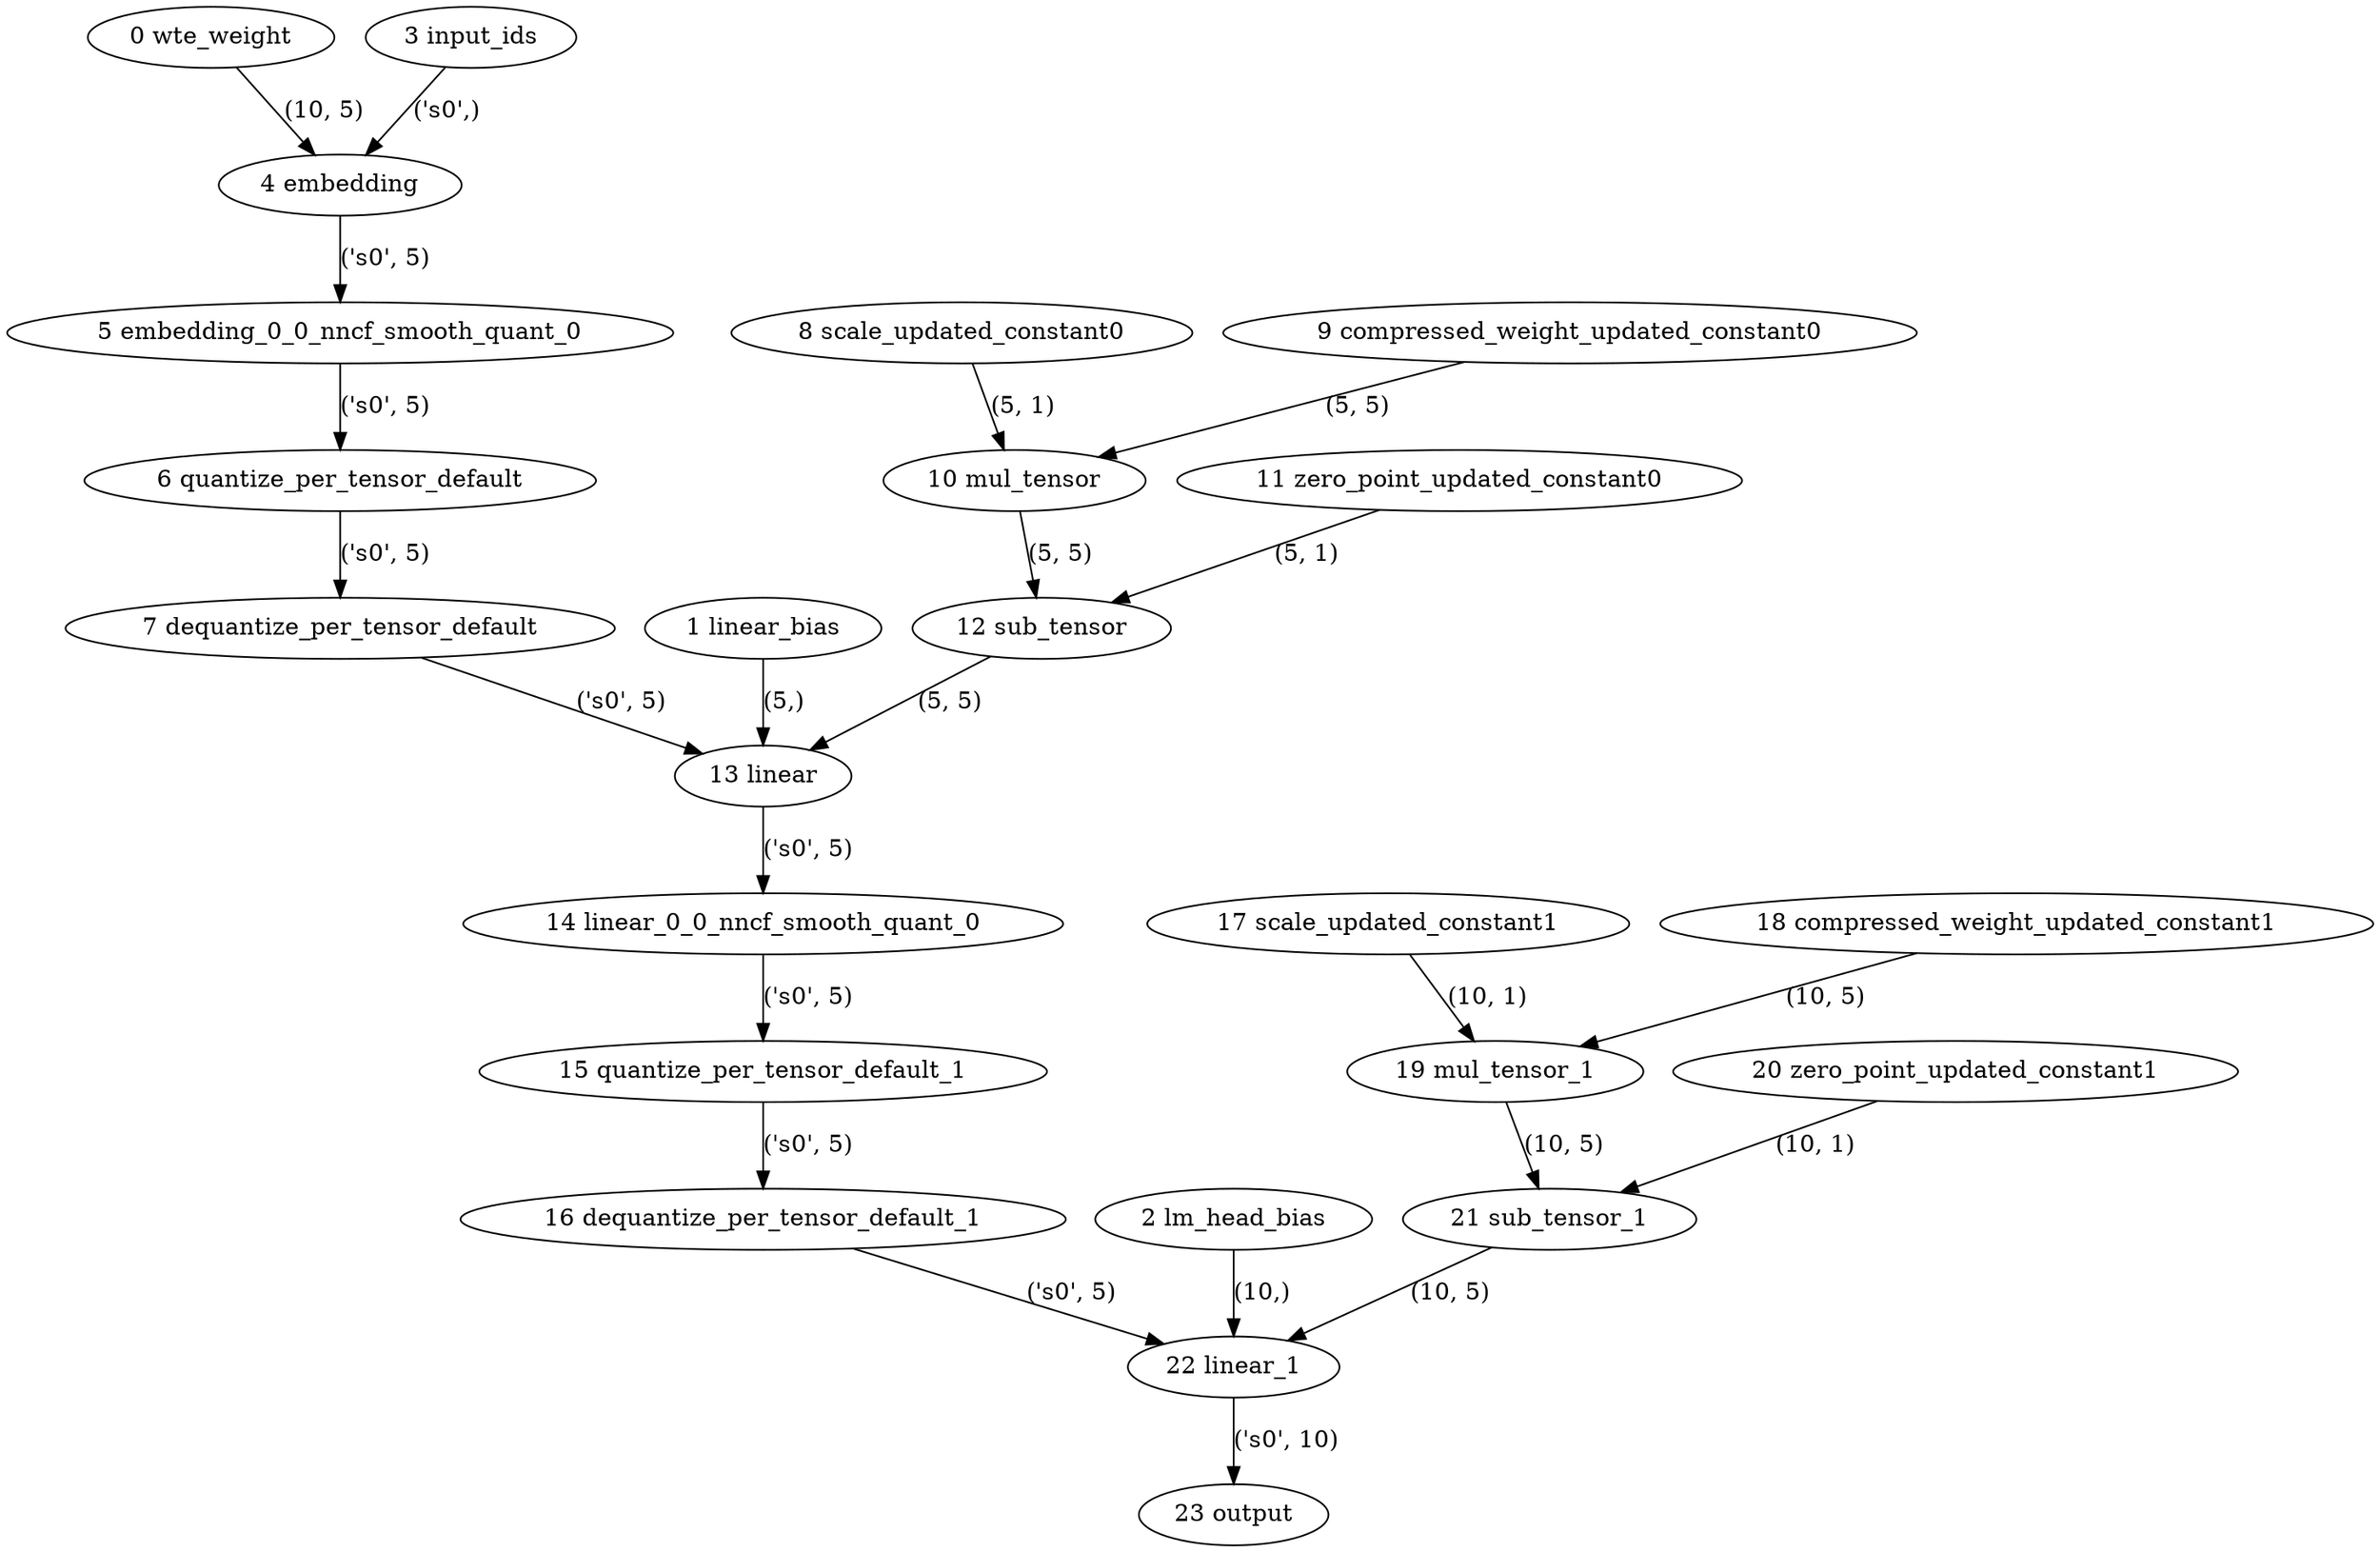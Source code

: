 strict digraph  {
"0 wte_weight" [id=0, type=get_attr];
"1 linear_bias" [id=1, type=get_attr];
"2 lm_head_bias" [id=2, type=get_attr];
"3 input_ids" [id=3, type=input];
"4 embedding" [id=4, type=embedding];
"5 embedding_0_0_nncf_smooth_quant_0" [id=5, type=call_module];
"6 quantize_per_tensor_default" [id=6, type=quantize_per_tensor];
"7 dequantize_per_tensor_default" [id=7, type=dequantize_per_tensor];
"8 scale_updated_constant0" [id=8, type=get_attr];
"9 compressed_weight_updated_constant0" [id=9, type=get_attr];
"10 mul_tensor" [id=10, type=mul];
"11 zero_point_updated_constant0" [id=11, type=get_attr];
"12 sub_tensor" [id=12, type=sub];
"13 linear" [id=13, type=linear];
"14 linear_0_0_nncf_smooth_quant_0" [id=14, type=call_module];
"15 quantize_per_tensor_default_1" [id=15, type=quantize_per_tensor];
"16 dequantize_per_tensor_default_1" [id=16, type=dequantize_per_tensor];
"17 scale_updated_constant1" [id=17, type=get_attr];
"18 compressed_weight_updated_constant1" [id=18, type=get_attr];
"19 mul_tensor_1" [id=19, type=mul];
"20 zero_point_updated_constant1" [id=20, type=get_attr];
"21 sub_tensor_1" [id=21, type=sub];
"22 linear_1" [id=22, type=linear];
"23 output" [id=23, type=output];
"0 wte_weight" -> "4 embedding"  [label="(10, 5)", style=solid];
"1 linear_bias" -> "13 linear"  [label="(5,)", style=solid];
"2 lm_head_bias" -> "22 linear_1"  [label="(10,)", style=solid];
"3 input_ids" -> "4 embedding"  [label="('s0',)", style=solid];
"4 embedding" -> "5 embedding_0_0_nncf_smooth_quant_0"  [label="('s0', 5)", style=solid];
"5 embedding_0_0_nncf_smooth_quant_0" -> "6 quantize_per_tensor_default"  [label="('s0', 5)", style=solid];
"6 quantize_per_tensor_default" -> "7 dequantize_per_tensor_default"  [label="('s0', 5)", style=solid];
"7 dequantize_per_tensor_default" -> "13 linear"  [label="('s0', 5)", style=solid];
"8 scale_updated_constant0" -> "10 mul_tensor"  [label="(5, 1)", style=solid];
"9 compressed_weight_updated_constant0" -> "10 mul_tensor"  [label="(5, 5)", style=solid];
"10 mul_tensor" -> "12 sub_tensor"  [label="(5, 5)", style=solid];
"11 zero_point_updated_constant0" -> "12 sub_tensor"  [label="(5, 1)", style=solid];
"12 sub_tensor" -> "13 linear"  [label="(5, 5)", style=solid];
"13 linear" -> "14 linear_0_0_nncf_smooth_quant_0"  [label="('s0', 5)", style=solid];
"14 linear_0_0_nncf_smooth_quant_0" -> "15 quantize_per_tensor_default_1"  [label="('s0', 5)", style=solid];
"15 quantize_per_tensor_default_1" -> "16 dequantize_per_tensor_default_1"  [label="('s0', 5)", style=solid];
"16 dequantize_per_tensor_default_1" -> "22 linear_1"  [label="('s0', 5)", style=solid];
"17 scale_updated_constant1" -> "19 mul_tensor_1"  [label="(10, 1)", style=solid];
"18 compressed_weight_updated_constant1" -> "19 mul_tensor_1"  [label="(10, 5)", style=solid];
"19 mul_tensor_1" -> "21 sub_tensor_1"  [label="(10, 5)", style=solid];
"20 zero_point_updated_constant1" -> "21 sub_tensor_1"  [label="(10, 1)", style=solid];
"21 sub_tensor_1" -> "22 linear_1"  [label="(10, 5)", style=solid];
"22 linear_1" -> "23 output"  [label="('s0', 10)", style=solid];
}
